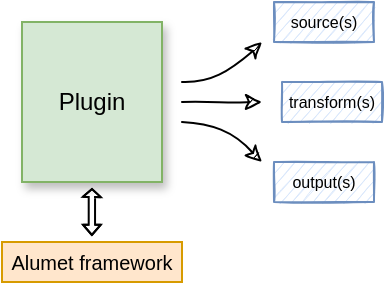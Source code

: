 <mxfile version="26.0.3">
  <diagram name="Page-1" id="s5mgz4wlCjXy5TdnVwu9">
    <mxGraphModel dx="574" dy="337" grid="1" gridSize="10" guides="1" tooltips="1" connect="1" arrows="1" fold="1" page="1" pageScale="1" pageWidth="827" pageHeight="1169" math="0" shadow="0">
      <root>
        <mxCell id="0" />
        <mxCell id="1" parent="0" />
        <mxCell id="itMqianET0TcE9k58Pdj-1" value="Plugin" style="rounded=0;whiteSpace=wrap;html=1;shadow=1;fillColor=#d5e8d4;strokeColor=#82b366;" parent="1" vertex="1">
          <mxGeometry x="20" y="40" width="70" height="80" as="geometry" />
        </mxCell>
        <mxCell id="itMqianET0TcE9k58Pdj-2" value="" style="endArrow=classic;html=1;rounded=0;curved=1;sketch=1;curveFitting=1;jiggle=1;disableMultiStroke=1;" parent="1" edge="1">
          <mxGeometry width="50" height="50" relative="1" as="geometry">
            <mxPoint x="100" y="70" as="sourcePoint" />
            <mxPoint x="140" y="50" as="targetPoint" />
            <Array as="points">
              <mxPoint x="120" y="70" />
            </Array>
          </mxGeometry>
        </mxCell>
        <mxCell id="itMqianET0TcE9k58Pdj-3" value="" style="endArrow=classic;html=1;rounded=0;curved=1;sketch=1;curveFitting=1;jiggle=1;disableMultiStroke=1;" parent="1" edge="1">
          <mxGeometry width="50" height="50" relative="1" as="geometry">
            <mxPoint x="100" y="90" as="sourcePoint" />
            <mxPoint x="140" y="110" as="targetPoint" />
            <Array as="points">
              <mxPoint x="120" y="90" />
            </Array>
          </mxGeometry>
        </mxCell>
        <mxCell id="itMqianET0TcE9k58Pdj-4" value="" style="endArrow=classic;html=1;rounded=0;curved=0;sketch=1;curveFitting=1;jiggle=1;disableMultiStroke=1;" parent="1" edge="1">
          <mxGeometry width="50" height="50" relative="1" as="geometry">
            <mxPoint x="100" y="80" as="sourcePoint" />
            <mxPoint x="140" y="80" as="targetPoint" />
            <Array as="points" />
          </mxGeometry>
        </mxCell>
        <mxCell id="itMqianET0TcE9k58Pdj-6" value="source(s)" style="rounded=0;verticalAlign=middle;spacing=0;whiteSpace=wrap;html=1;fontSize=8;fillColor=#dae8fc;strokeColor=#6c8ebf;fillStyle=auto;shadow=0;sketch=1;curveFitting=1;jiggle=0.5;" parent="1" vertex="1">
          <mxGeometry x="146" y="30" width="50" height="20" as="geometry" />
        </mxCell>
        <mxCell id="itMqianET0TcE9k58Pdj-7" value="transform(s)" style="rounded=0;verticalAlign=middle;spacing=0;whiteSpace=wrap;html=1;fontSize=8;fillColor=#dae8fc;strokeColor=#6c8ebf;fillStyle=auto;shadow=0;sketch=1;curveFitting=1;jiggle=0.5;" parent="1" vertex="1">
          <mxGeometry x="150" y="70" width="50" height="20" as="geometry" />
        </mxCell>
        <mxCell id="itMqianET0TcE9k58Pdj-8" value="output(s)" style="rounded=0;verticalAlign=middle;spacing=0;whiteSpace=wrap;html=1;fontSize=8;fillColor=#dae8fc;strokeColor=#6c8ebf;fillStyle=auto;shadow=0;sketch=1;curveFitting=1;jiggle=0.5;" parent="1" vertex="1">
          <mxGeometry x="146" y="110" width="50" height="20" as="geometry" />
        </mxCell>
        <mxCell id="86W_KzDZpksKiuPDM1sH-1" value="&lt;font style=&quot;font-size: 10px;&quot;&gt;Alumet framework&lt;/font&gt;" style="rounded=0;whiteSpace=wrap;html=1;fillColor=#ffe6cc;strokeColor=#d79b00;" parent="1" vertex="1">
          <mxGeometry x="10" y="150" width="90" height="20" as="geometry" />
        </mxCell>
        <mxCell id="86W_KzDZpksKiuPDM1sH-2" value="" style="shape=flexArrow;endArrow=classic;startArrow=classic;html=1;rounded=0;endWidth=4.776;endSize=1;startWidth=4.776;startSize=1.39;width=3.166;simplification=0;disableMultiStroke=1;fillColor=none;gradientColor=none;gradientDirection=east;" parent="1" edge="1">
          <mxGeometry width="100" height="100" relative="1" as="geometry">
            <mxPoint x="54.94" y="147" as="sourcePoint" />
            <mxPoint x="55" y="123" as="targetPoint" />
            <Array as="points">
              <mxPoint x="54.94" y="127" />
            </Array>
          </mxGeometry>
        </mxCell>
      </root>
    </mxGraphModel>
  </diagram>
</mxfile>
